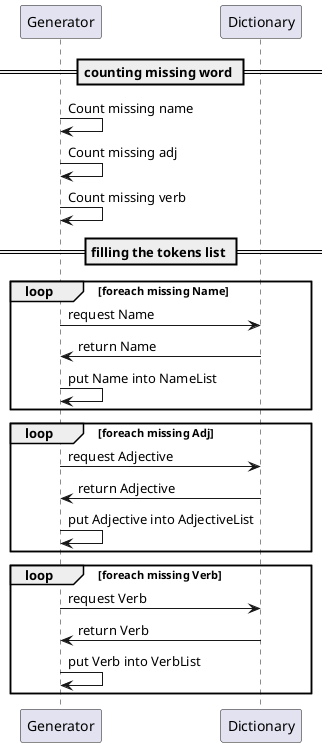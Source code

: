 @startuml InternalBuildTokenList

participant Generator
participant Dictionary

'generator ha il template e le liste di name, adj e verb fornite dall'analizer

== counting missing word ==

Generator -> Generator: Count missing name
Generator -> Generator: Count missing adj
Generator -> Generator: Count missing verb


== filling the tokens list ==


loop foreach missing Name
    Generator -> Dictionary : request Name
    Dictionary -> Generator : return Name
    Generator -> Generator: put Name into NameList
end
loop foreach missing Adj
    Generator -> Dictionary : request Adjective
    Dictionary -> Generator : return Adjective
    Generator -> Generator: put Adjective into AdjectiveList
end
loop foreach missing Verb
    Generator -> Dictionary : request Verb
    Dictionary -> Generator : return Verb
    Generator -> Generator: put Verb into VerbList
end


@enduml